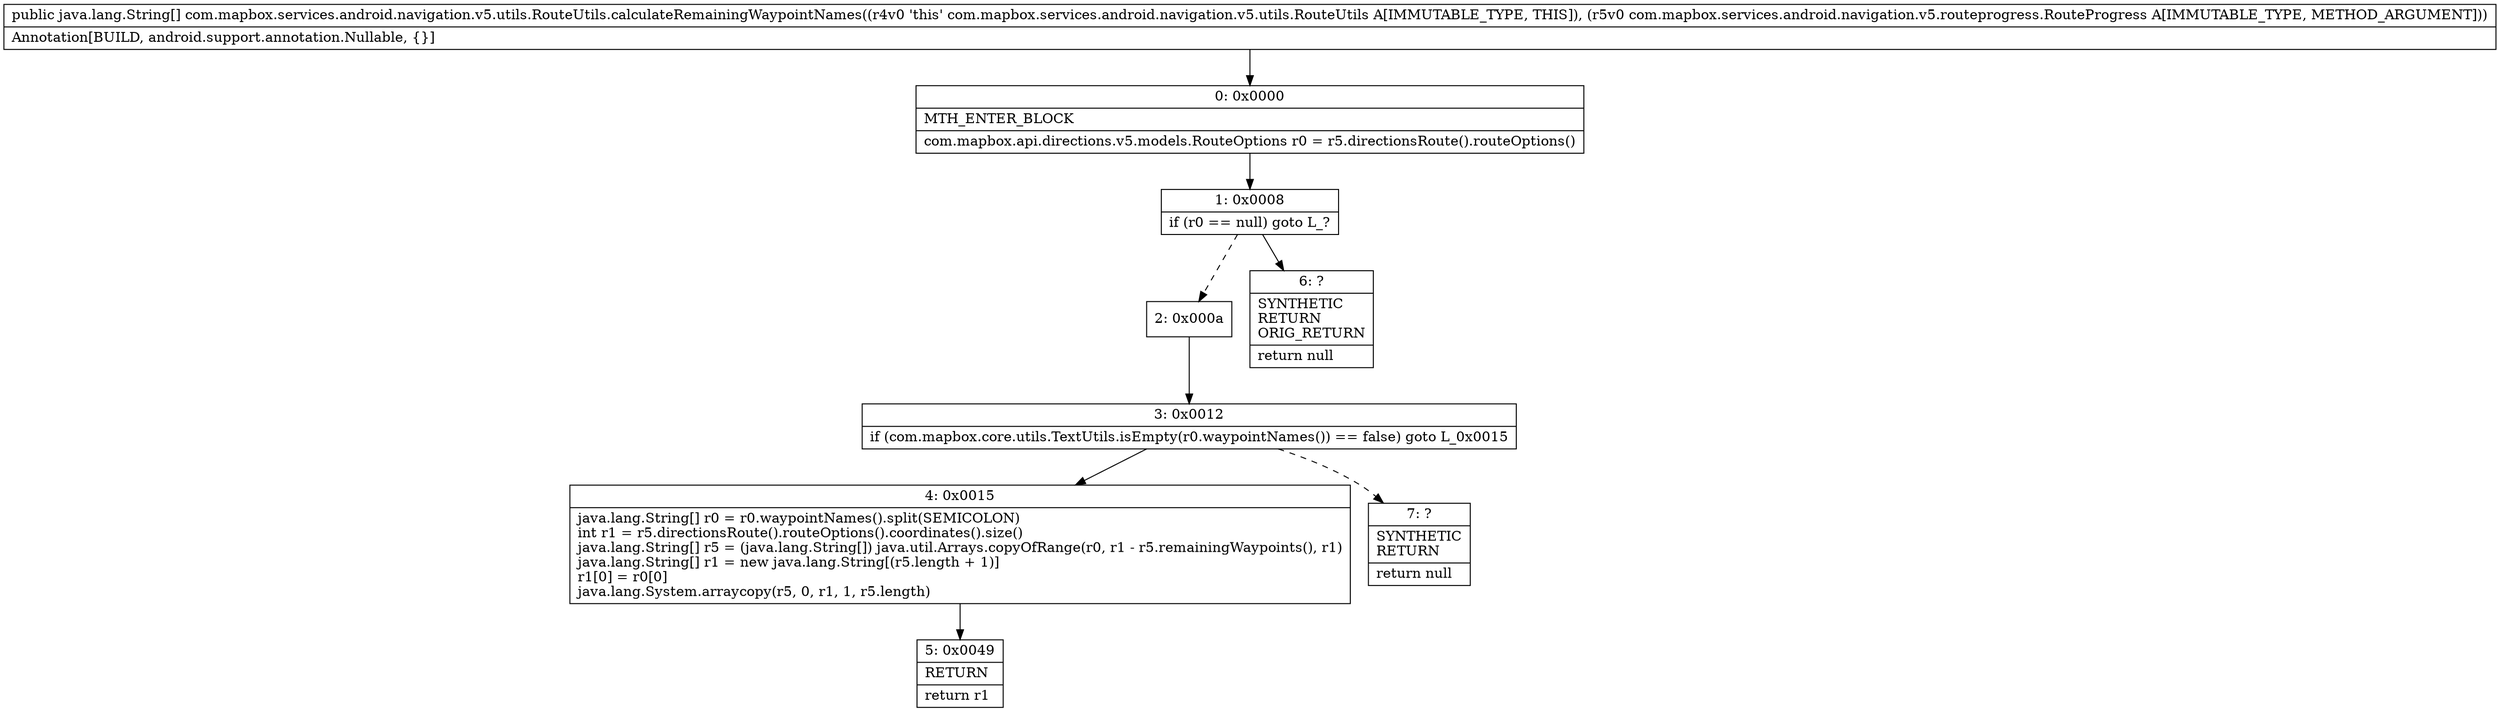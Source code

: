 digraph "CFG forcom.mapbox.services.android.navigation.v5.utils.RouteUtils.calculateRemainingWaypointNames(Lcom\/mapbox\/services\/android\/navigation\/v5\/routeprogress\/RouteProgress;)[Ljava\/lang\/String;" {
Node_0 [shape=record,label="{0\:\ 0x0000|MTH_ENTER_BLOCK\l|com.mapbox.api.directions.v5.models.RouteOptions r0 = r5.directionsRoute().routeOptions()\l}"];
Node_1 [shape=record,label="{1\:\ 0x0008|if (r0 == null) goto L_?\l}"];
Node_2 [shape=record,label="{2\:\ 0x000a}"];
Node_3 [shape=record,label="{3\:\ 0x0012|if (com.mapbox.core.utils.TextUtils.isEmpty(r0.waypointNames()) == false) goto L_0x0015\l}"];
Node_4 [shape=record,label="{4\:\ 0x0015|java.lang.String[] r0 = r0.waypointNames().split(SEMICOLON)\lint r1 = r5.directionsRoute().routeOptions().coordinates().size()\ljava.lang.String[] r5 = (java.lang.String[]) java.util.Arrays.copyOfRange(r0, r1 \- r5.remainingWaypoints(), r1)\ljava.lang.String[] r1 = new java.lang.String[(r5.length + 1)]\lr1[0] = r0[0]\ljava.lang.System.arraycopy(r5, 0, r1, 1, r5.length)\l}"];
Node_5 [shape=record,label="{5\:\ 0x0049|RETURN\l|return r1\l}"];
Node_6 [shape=record,label="{6\:\ ?|SYNTHETIC\lRETURN\lORIG_RETURN\l|return null\l}"];
Node_7 [shape=record,label="{7\:\ ?|SYNTHETIC\lRETURN\l|return null\l}"];
MethodNode[shape=record,label="{public java.lang.String[] com.mapbox.services.android.navigation.v5.utils.RouteUtils.calculateRemainingWaypointNames((r4v0 'this' com.mapbox.services.android.navigation.v5.utils.RouteUtils A[IMMUTABLE_TYPE, THIS]), (r5v0 com.mapbox.services.android.navigation.v5.routeprogress.RouteProgress A[IMMUTABLE_TYPE, METHOD_ARGUMENT]))  | Annotation[BUILD, android.support.annotation.Nullable, \{\}]\l}"];
MethodNode -> Node_0;
Node_0 -> Node_1;
Node_1 -> Node_2[style=dashed];
Node_1 -> Node_6;
Node_2 -> Node_3;
Node_3 -> Node_4;
Node_3 -> Node_7[style=dashed];
Node_4 -> Node_5;
}

